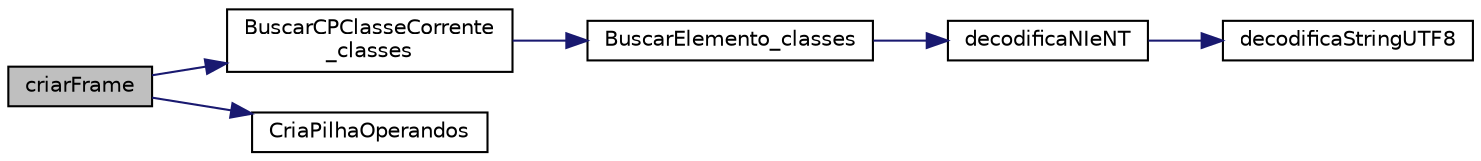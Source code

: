 digraph "criarFrame"
{
 // LATEX_PDF_SIZE
  edge [fontname="Helvetica",fontsize="10",labelfontname="Helvetica",labelfontsize="10"];
  node [fontname="Helvetica",fontsize="10",shape=record];
  rankdir="LR";
  Node1 [label="criarFrame",height=0.2,width=0.4,color="black", fillcolor="grey75", style="filled", fontcolor="black",tooltip="Funcao para criar um frame com valores default."];
  Node1 -> Node2 [color="midnightblue",fontsize="10",style="solid",fontname="Helvetica"];
  Node2 [label="BuscarCPClasseCorrente\l_classes",height=0.2,width=0.4,color="black", fillcolor="white", style="filled",URL="$lista_classes_8c.html#ad8560f0f4841666ef88a473369ce5c6f",tooltip=" "];
  Node2 -> Node3 [color="midnightblue",fontsize="10",style="solid",fontname="Helvetica"];
  Node3 [label="BuscarElemento_classes",height=0.2,width=0.4,color="black", fillcolor="white", style="filled",URL="$lista_classes_8c.html#a687e56f2a089b97b91081490343e0fd6",tooltip=" "];
  Node3 -> Node4 [color="midnightblue",fontsize="10",style="solid",fontname="Helvetica"];
  Node4 [label="decodificaNIeNT",height=0.2,width=0.4,color="black", fillcolor="white", style="filled",URL="$leitor_8c.html#a647bf2bd91c9d6741d5e82bad273acb0",tooltip="Função para decodificar uma entrada da Constant Pool."];
  Node4 -> Node5 [color="midnightblue",fontsize="10",style="solid",fontname="Helvetica"];
  Node5 [label="decodificaStringUTF8",height=0.2,width=0.4,color="black", fillcolor="white", style="filled",URL="$leitor_8c.html#a01fd19f088758f2551a518310fccf3bd",tooltip="Função que retorna a string UTF8 da entrada da constant pool recebida como parâmetro."];
  Node1 -> Node6 [color="midnightblue",fontsize="10",style="solid",fontname="Helvetica"];
  Node6 [label="CriaPilhaOperandos",height=0.2,width=0.4,color="black", fillcolor="white", style="filled",URL="$pilha_operandos_8c.html#aeb3d914b6c938b98aa7d4a901c3b777d",tooltip="Cria uma nova Pilha de Operandos."];
}
